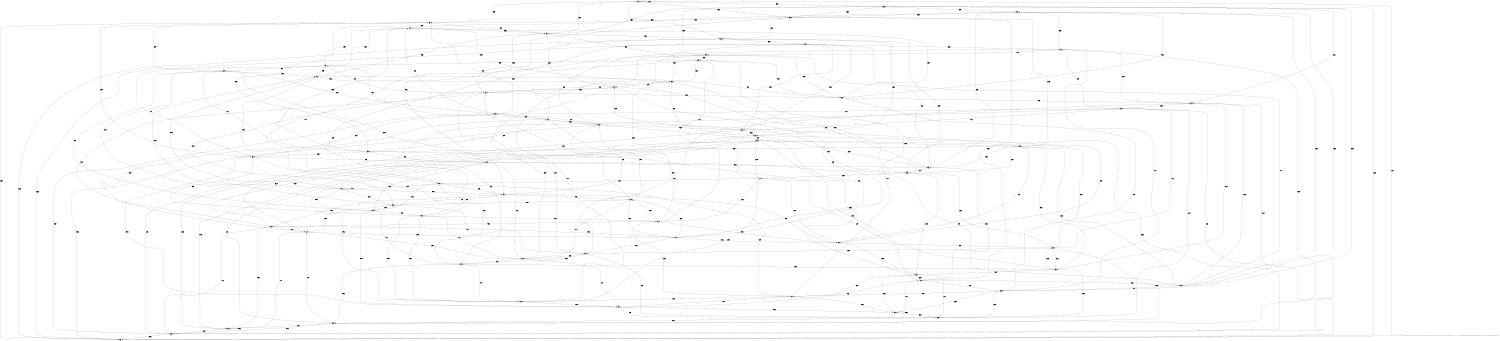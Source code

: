 digraph {
   graph [nodesep=2, size="10,10"];
    N0 [shape="box", style="rounded", label="AAA"];
    N1 [shape="box", style="rounded", label="AAC"];
    N2 [shape="box", style="rounded", label="AAG"];
    N3 [shape="box", style="rounded", label="AAT"];
    N4 [shape="box", style="rounded", label="ACA"];
    N5 [shape="box", style="rounded", label="ACC"];
    N6 [shape="box", style="rounded", label="ACG"];
    N7 [shape="box", style="rounded", label="ACT"];
    N8 [shape="box", style="rounded", label="AGA"];
    N9 [shape="box", style="rounded", label="AGC"];
    N10 [shape="box", style="rounded", label="AGG"];
    N11 [shape="box", style="rounded", label="AGT"];
    N12 [shape="box", style="rounded", label="ATA"];
    N13 [shape="box", style="rounded", label="ATC"];
    N14 [shape="box", style="rounded", label="ATG"];
    N15 [shape="box", style="rounded", label="ATT"];
    N16 [shape="box", style="rounded", label="CAA"];
    N17 [shape="box", style="rounded", label="CAC"];
    N18 [shape="box", style="rounded", label="CAG"];
    N19 [shape="box", style="rounded", label="CAT"];
    N20 [shape="box", style="rounded", label="CCA"];
    N21 [shape="box", style="rounded", label="CCC"];
    N22 [shape="box", style="rounded", label="CCG"];
    N23 [shape="box", style="rounded", label="CCT"];
    N24 [shape="box", style="rounded", label="CGA"];
    N25 [shape="box", style="rounded", label="CGC"];
    N26 [shape="box", style="rounded", label="CGG"];
    N27 [shape="box", style="rounded", label="CGT"];
    N28 [shape="box", style="rounded", label="CTA"];
    N29 [shape="box", style="rounded", label="CTC"];
    N30 [shape="box", style="rounded", label="CTG"];
    N31 [shape="box", style="rounded", label="CTT"];
    N32 [shape="box", style="rounded", label="GAA"];
    N33 [shape="box", style="rounded", label="GAC"];
    N34 [shape="box", style="rounded", label="GAG"];
    N35 [shape="box", style="rounded", label="GAT"];
    N36 [shape="box", style="rounded", label="GCA"];
    N37 [shape="box", style="rounded", label="GCC"];
    N38 [shape="box", style="rounded", label="GCG"];
    N39 [shape="box", style="rounded", label="GCT"];
    N40 [shape="box", style="rounded", label="GGA"];
    N41 [shape="box", style="rounded", label="GGC"];
    N42 [shape="box", style="rounded", label="GGG"];
    N43 [shape="box", style="rounded", label="GGT"];
    N44 [shape="box", style="rounded", label="GTA"];
    N45 [shape="box", style="rounded", label="GTC"];
    N46 [shape="box", style="rounded", label="GTG"];
    N47 [shape="box", style="rounded", label="GTT"];
    N48 [shape="box", style="rounded", label="TAA"];
    N49 [shape="box", style="rounded", label="TAC"];
    N50 [shape="box", style="rounded", label="TAG"];
    N51 [shape="box", style="rounded", label="TAT"];
    N52 [shape="box", style="rounded", label="TCA"];
    N53 [shape="box", style="rounded", label="TCC"];
    N54 [shape="box", style="rounded", label="TCG"];
    N55 [shape="box", style="rounded", label="TCT"];
    N56 [shape="box", style="rounded", label="TGA"];
    N57 [shape="box", style="rounded", label="TGC"];
    N58 [shape="box", style="rounded", label="TGG"];
    N59 [shape="box", style="rounded", label="TGT"];
    N60 [shape="box", style="rounded", label="TTA"];
    N61 [shape="box", style="rounded", label="TTC"];
    N62 [shape="box", style="rounded", label="TTG"];
    N63 [shape="box", style="rounded", label="TTT"];
    N0 -> N0 [label="AAAA"];
    N0 -> N1 [label="AAAC"];
    N0 -> N2 [label="AAAG"];
    N0 -> N3 [label="AAAT"];
    N1 -> N4 [label="AACA"];
    N1 -> N5 [label="AACC"];
    N1 -> N6 [label="AACG"];
    N1 -> N7 [label="AACT"];
    N2 -> N8 [label="AAGA"];
    N2 -> N9 [label="AAGC"];
    N2 -> N10 [label="AAGG"];
    N2 -> N11 [label="AAGT"];
    N3 -> N12 [label="AATA"];
    N3 -> N13 [label="AATC"];
    N3 -> N14 [label="AATG"];
    N3 -> N15 [label="AATT"];
    N4 -> N16 [label="ACAA"];
    N4 -> N17 [label="ACAC"];
    N4 -> N18 [label="ACAG"];
    N4 -> N19 [label="ACAT"];
    N5 -> N20 [label="ACCA"];
    N5 -> N21 [label="ACCC"];
    N5 -> N22 [label="ACCG"];
    N5 -> N23 [label="ACCT"];
    N6 -> N24 [label="ACGA"];
    N6 -> N25 [label="ACGC"];
    N6 -> N26 [label="ACGG"];
    N6 -> N27 [label="ACGT"];
    N7 -> N28 [label="ACTA"];
    N7 -> N29 [label="ACTC"];
    N7 -> N30 [label="ACTG"];
    N7 -> N31 [label="ACTT"];
    N8 -> N32 [label="AGAA"];
    N8 -> N33 [label="AGAC"];
    N8 -> N34 [label="AGAG"];
    N8 -> N35 [label="AGAT"];
    N9 -> N36 [label="AGCA"];
    N9 -> N37 [label="AGCC"];
    N9 -> N38 [label="AGCG"];
    N9 -> N39 [label="AGCT"];
    N10 -> N40 [label="AGGA"];
    N10 -> N41 [label="AGGC"];
    N10 -> N42 [label="AGGG"];
    N10 -> N43 [label="AGGT"];
    N11 -> N44 [label="AGTA"];
    N11 -> N45 [label="AGTC"];
    N11 -> N46 [label="AGTG"];
    N11 -> N47 [label="AGTT"];
    N12 -> N48 [label="ATAA"];
    N12 -> N49 [label="ATAC"];
    N12 -> N50 [label="ATAG"];
    N12 -> N51 [label="ATAT"];
    N13 -> N52 [label="ATCA"];
    N13 -> N53 [label="ATCC"];
    N13 -> N54 [label="ATCG"];
    N13 -> N55 [label="ATCT"];
    N14 -> N56 [label="ATGA"];
    N14 -> N57 [label="ATGC"];
    N14 -> N58 [label="ATGG"];
    N14 -> N59 [label="ATGT"];
    N15 -> N60 [label="ATTA"];
    N15 -> N61 [label="ATTC"];
    N15 -> N62 [label="ATTG"];
    N15 -> N63 [label="ATTT"];
    N16 -> N0 [label="CAAA"];
    N16 -> N1 [label="CAAC"];
    N16 -> N2 [label="CAAG"];
    N16 -> N3 [label="CAAT"];
    N17 -> N4 [label="CACA"];
    N17 -> N5 [label="CACC"];
    N17 -> N6 [label="CACG"];
    N17 -> N7 [label="CACT"];
    N18 -> N8 [label="CAGA"];
    N18 -> N9 [label="CAGC"];
    N18 -> N10 [label="CAGG"];
    N18 -> N11 [label="CAGT"];
    N19 -> N12 [label="CATA"];
    N19 -> N13 [label="CATC"];
    N19 -> N14 [label="CATG"];
    N19 -> N15 [label="CATT"];
    N20 -> N16 [label="CCAA"];
    N20 -> N17 [label="CCAC"];
    N20 -> N18 [label="CCAG"];
    N20 -> N19 [label="CCAT"];
    N21 -> N20 [label="CCCA"];
    N21 -> N21 [label="CCCC"];
    N21 -> N22 [label="CCCG"];
    N21 -> N23 [label="CCCT"];
    N22 -> N24 [label="CCGA"];
    N22 -> N25 [label="CCGC"];
    N22 -> N26 [label="CCGG"];
    N22 -> N27 [label="CCGT"];
    N23 -> N28 [label="CCTA"];
    N23 -> N29 [label="CCTC"];
    N23 -> N30 [label="CCTG"];
    N23 -> N31 [label="CCTT"];
    N24 -> N32 [label="CGAA"];
    N24 -> N33 [label="CGAC"];
    N24 -> N34 [label="CGAG"];
    N24 -> N35 [label="CGAT"];
    N25 -> N36 [label="CGCA"];
    N25 -> N37 [label="CGCC"];
    N25 -> N38 [label="CGCG"];
    N25 -> N39 [label="CGCT"];
    N26 -> N40 [label="CGGA"];
    N26 -> N41 [label="CGGC"];
    N26 -> N42 [label="CGGG"];
    N26 -> N43 [label="CGGT"];
    N27 -> N44 [label="CGTA"];
    N27 -> N45 [label="CGTC"];
    N27 -> N46 [label="CGTG"];
    N27 -> N47 [label="CGTT"];
    N28 -> N48 [label="CTAA"];
    N28 -> N49 [label="CTAC"];
    N28 -> N50 [label="CTAG"];
    N28 -> N51 [label="CTAT"];
    N29 -> N52 [label="CTCA"];
    N29 -> N53 [label="CTCC"];
    N29 -> N54 [label="CTCG"];
    N29 -> N55 [label="CTCT"];
    N30 -> N56 [label="CTGA"];
    N30 -> N57 [label="CTGC"];
    N30 -> N58 [label="CTGG"];
    N30 -> N59 [label="CTGT"];
    N31 -> N60 [label="CTTA"];
    N31 -> N61 [label="CTTC"];
    N31 -> N62 [label="CTTG"];
    N31 -> N63 [label="CTTT"];
    N32 -> N0 [label="GAAA"];
    N32 -> N1 [label="GAAC"];
    N32 -> N2 [label="GAAG"];
    N32 -> N3 [label="GAAT"];
    N33 -> N4 [label="GACA"];
    N33 -> N5 [label="GACC"];
    N33 -> N6 [label="GACG"];
    N33 -> N7 [label="GACT"];
    N34 -> N8 [label="GAGA"];
    N34 -> N9 [label="GAGC"];
    N34 -> N10 [label="GAGG"];
    N34 -> N11 [label="GAGT"];
    N35 -> N12 [label="GATA"];
    N35 -> N13 [label="GATC"];
    N35 -> N14 [label="GATG"];
    N35 -> N15 [label="GATT"];
    N36 -> N16 [label="GCAA"];
    N36 -> N17 [label="GCAC"];
    N36 -> N18 [label="GCAG"];
    N36 -> N19 [label="GCAT"];
    N37 -> N20 [label="GCCA"];
    N37 -> N21 [label="GCCC"];
    N37 -> N22 [label="GCCG"];
    N37 -> N23 [label="GCCT"];
    N38 -> N24 [label="GCGA"];
    N38 -> N25 [label="GCGC"];
    N38 -> N26 [label="GCGG"];
    N38 -> N27 [label="GCGT"];
    N39 -> N28 [label="GCTA"];
    N39 -> N29 [label="GCTC"];
    N39 -> N30 [label="GCTG"];
    N39 -> N31 [label="GCTT"];
    N40 -> N32 [label="GGAA"];
    N40 -> N33 [label="GGAC"];
    N40 -> N34 [label="GGAG"];
    N40 -> N35 [label="GGAT"];
    N41 -> N36 [label="GGCA"];
    N41 -> N37 [label="GGCC"];
    N41 -> N38 [label="GGCG"];
    N41 -> N39 [label="GGCT"];
    N42 -> N40 [label="GGGA"];
    N42 -> N41 [label="GGGC"];
    N42 -> N42 [label="GGGG"];
    N42 -> N43 [label="GGGT"];
    N43 -> N44 [label="GGTA"];
    N43 -> N45 [label="GGTC"];
    N43 -> N46 [label="GGTG"];
    N43 -> N47 [label="GGTT"];
    N44 -> N48 [label="GTAA"];
    N44 -> N49 [label="GTAC"];
    N44 -> N50 [label="GTAG"];
    N44 -> N51 [label="GTAT"];
    N45 -> N52 [label="GTCA"];
    N45 -> N53 [label="GTCC"];
    N45 -> N54 [label="GTCG"];
    N45 -> N55 [label="GTCT"];
    N46 -> N56 [label="GTGA"];
    N46 -> N57 [label="GTGC"];
    N46 -> N58 [label="GTGG"];
    N46 -> N59 [label="GTGT"];
    N47 -> N60 [label="GTTA"];
    N47 -> N61 [label="GTTC"];
    N47 -> N62 [label="GTTG"];
    N47 -> N63 [label="GTTT"];
    N48 -> N0 [label="TAAA"];
    N48 -> N1 [label="TAAC"];
    N48 -> N2 [label="TAAG"];
    N48 -> N3 [label="TAAT"];
    N49 -> N4 [label="TACA"];
    N49 -> N5 [label="TACC"];
    N49 -> N6 [label="TACG"];
    N49 -> N7 [label="TACT"];
    N50 -> N8 [label="TAGA"];
    N50 -> N9 [label="TAGC"];
    N50 -> N10 [label="TAGG"];
    N50 -> N11 [label="TAGT"];
    N51 -> N12 [label="TATA"];
    N51 -> N13 [label="TATC"];
    N51 -> N14 [label="TATG"];
    N51 -> N15 [label="TATT"];
    N52 -> N16 [label="TCAA"];
    N52 -> N17 [label="TCAC"];
    N52 -> N18 [label="TCAG"];
    N52 -> N19 [label="TCAT"];
    N53 -> N20 [label="TCCA"];
    N53 -> N21 [label="TCCC"];
    N53 -> N22 [label="TCCG"];
    N53 -> N23 [label="TCCT"];
    N54 -> N24 [label="TCGA"];
    N54 -> N25 [label="TCGC"];
    N54 -> N26 [label="TCGG"];
    N54 -> N27 [label="TCGT"];
    N55 -> N28 [label="TCTA"];
    N55 -> N29 [label="TCTC"];
    N55 -> N30 [label="TCTG"];
    N55 -> N31 [label="TCTT"];
    N56 -> N32 [label="TGAA"];
    N56 -> N33 [label="TGAC"];
    N56 -> N34 [label="TGAG"];
    N56 -> N35 [label="TGAT"];
    N57 -> N36 [label="TGCA"];
    N57 -> N37 [label="TGCC"];
    N57 -> N38 [label="TGCG"];
    N57 -> N39 [label="TGCT"];
    N58 -> N40 [label="TGGA"];
    N58 -> N41 [label="TGGC"];
    N58 -> N42 [label="TGGG"];
    N58 -> N43 [label="TGGT"];
    N59 -> N44 [label="TGTA"];
    N59 -> N45 [label="TGTC"];
    N59 -> N46 [label="TGTG"];
    N59 -> N47 [label="TGTT"];
    N60 -> N48 [label="TTAA"];
    N60 -> N49 [label="TTAC"];
    N60 -> N50 [label="TTAG"];
    N60 -> N51 [label="TTAT"];
    N61 -> N52 [label="TTCA"];
    N61 -> N53 [label="TTCC"];
    N61 -> N54 [label="TTCG"];
    N61 -> N55 [label="TTCT"];
    N62 -> N56 [label="TTGA"];
    N62 -> N57 [label="TTGC"];
    N62 -> N58 [label="TTGG"];
    N62 -> N59 [label="TTGT"];
    N63 -> N60 [label="TTTA"];
    N63 -> N61 [label="TTTC"];
    N63 -> N62 [label="TTTG"];
    N63 -> N63 [label="TTTT"];
    overlap=false;
}
